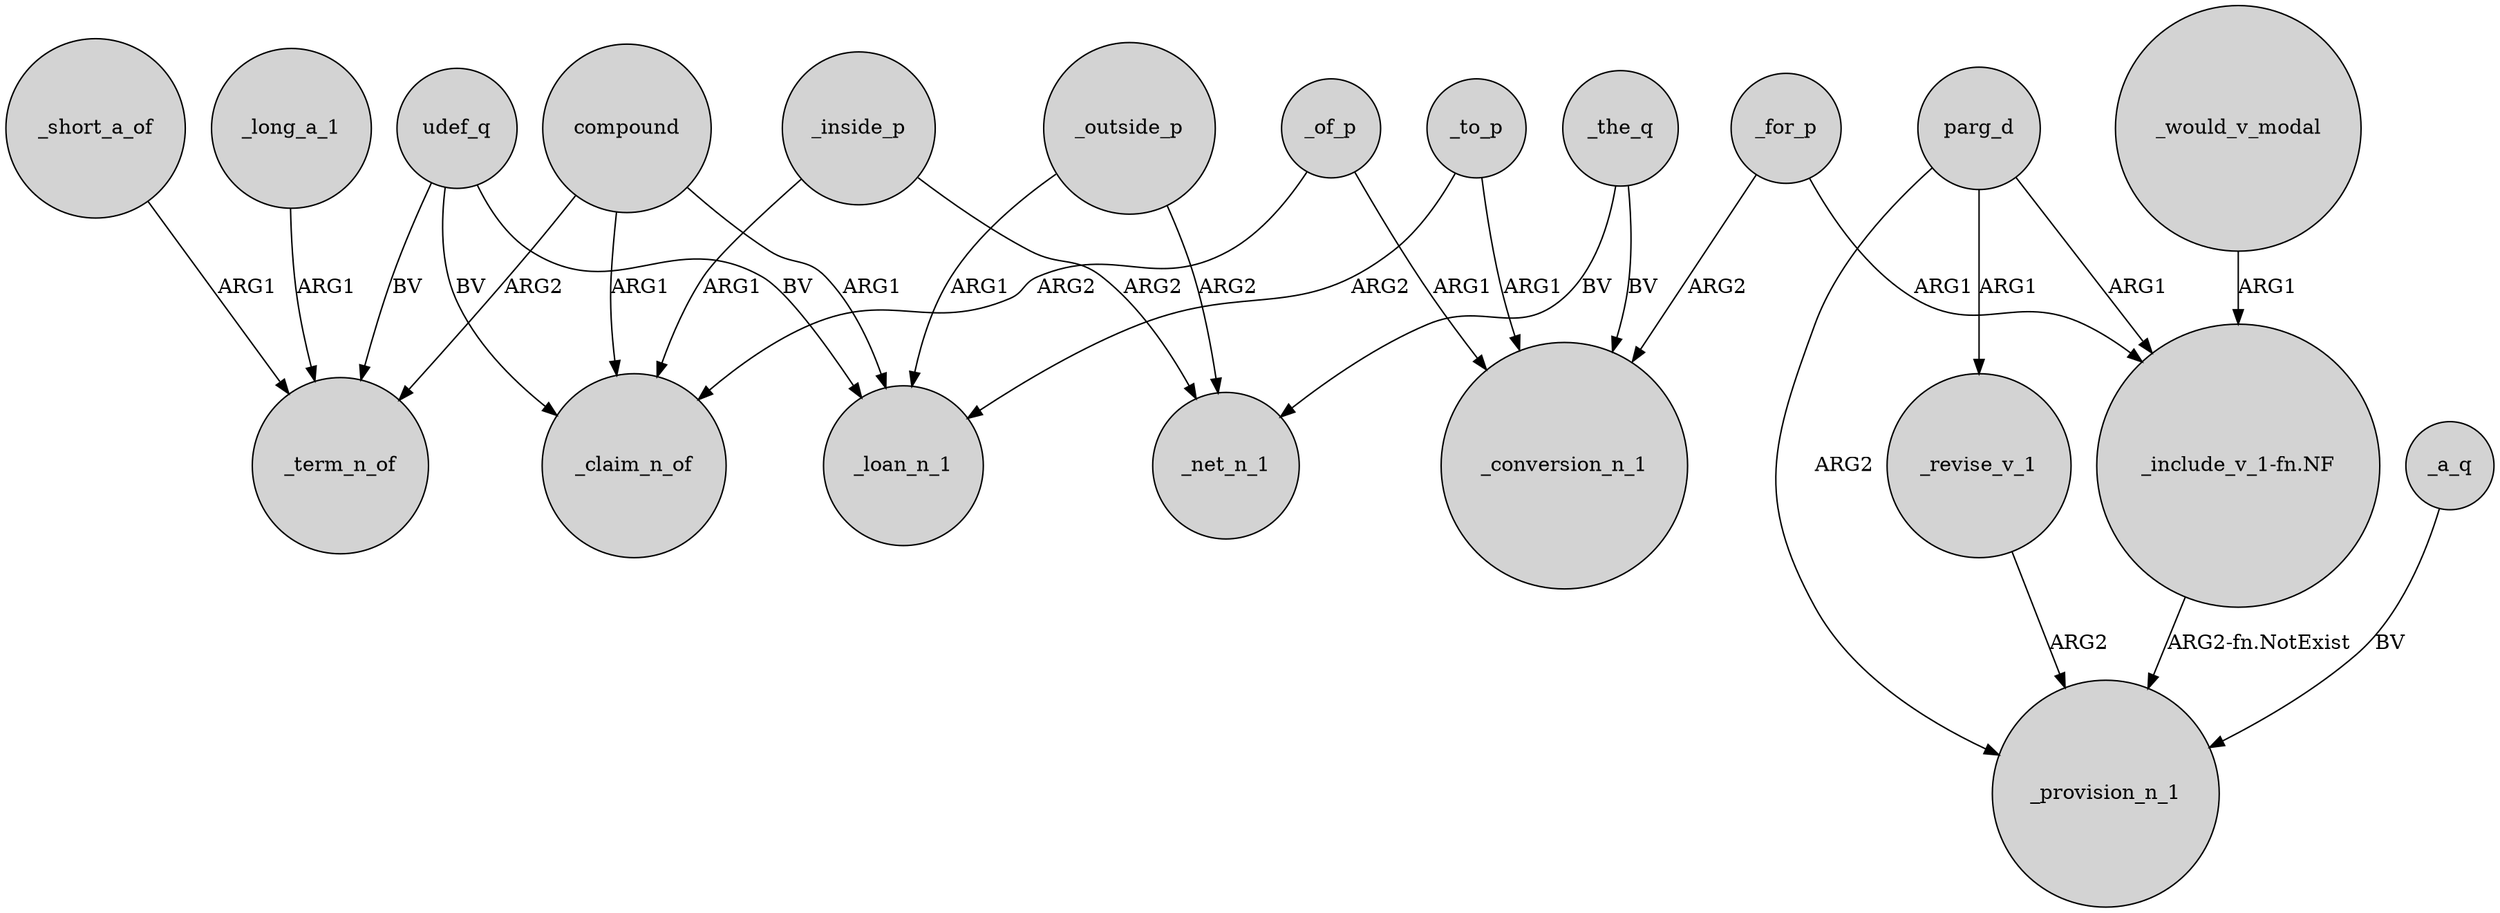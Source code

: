 digraph {
	node [shape=circle style=filled]
	_of_p -> _claim_n_of [label=ARG2]
	parg_d -> _revise_v_1 [label=ARG1]
	compound -> _term_n_of [label=ARG2]
	_would_v_modal -> "_include_v_1-fn.NF" [label=ARG1]
	_revise_v_1 -> _provision_n_1 [label=ARG2]
	_to_p -> _loan_n_1 [label=ARG2]
	_inside_p -> _net_n_1 [label=ARG2]
	_the_q -> _net_n_1 [label=BV]
	_short_a_of -> _term_n_of [label=ARG1]
	compound -> _claim_n_of [label=ARG1]
	"_include_v_1-fn.NF" -> _provision_n_1 [label="ARG2-fn.NotExist"]
	_for_p -> "_include_v_1-fn.NF" [label=ARG1]
	_to_p -> _conversion_n_1 [label=ARG1]
	_for_p -> _conversion_n_1 [label=ARG2]
	parg_d -> _provision_n_1 [label=ARG2]
	_inside_p -> _claim_n_of [label=ARG1]
	udef_q -> _term_n_of [label=BV]
	compound -> _loan_n_1 [label=ARG1]
	_of_p -> _conversion_n_1 [label=ARG1]
	_outside_p -> _loan_n_1 [label=ARG1]
	udef_q -> _claim_n_of [label=BV]
	_a_q -> _provision_n_1 [label=BV]
	_the_q -> _conversion_n_1 [label=BV]
	_outside_p -> _net_n_1 [label=ARG2]
	parg_d -> "_include_v_1-fn.NF" [label=ARG1]
	_long_a_1 -> _term_n_of [label=ARG1]
	udef_q -> _loan_n_1 [label=BV]
}

